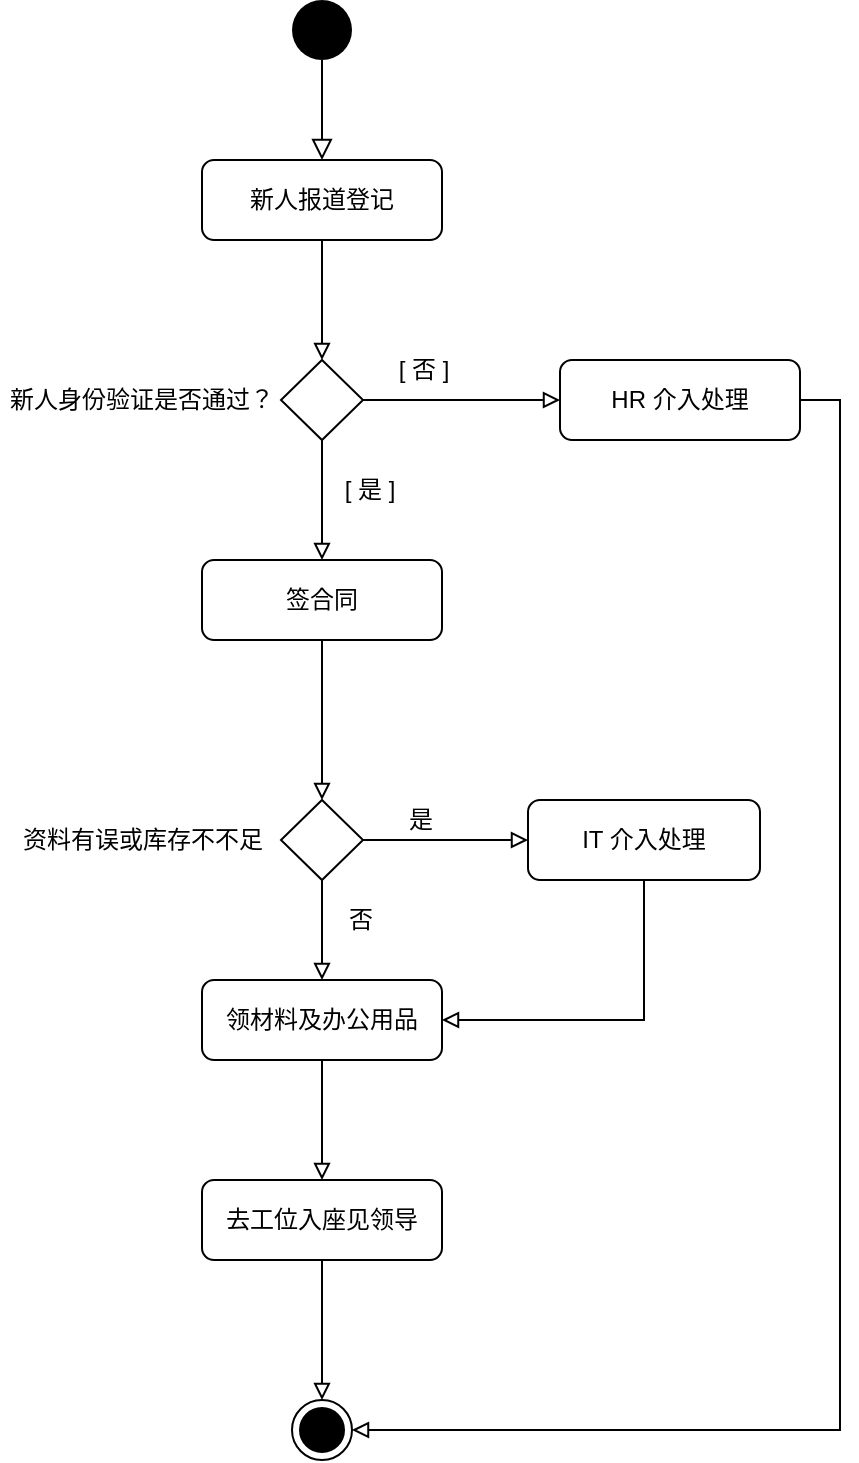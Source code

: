 <mxfile version="15.5.8" type="github">
  <diagram id="C5RBs43oDa-KdzZeNtuy" name="Page-1">
    <mxGraphModel dx="1164" dy="1851" grid="1" gridSize="10" guides="1" tooltips="1" connect="1" arrows="1" fold="1" page="1" pageScale="1" pageWidth="827" pageHeight="1169" math="0" shadow="0">
      <root>
        <mxCell id="WIyWlLk6GJQsqaUBKTNV-0" />
        <mxCell id="WIyWlLk6GJQsqaUBKTNV-1" parent="WIyWlLk6GJQsqaUBKTNV-0" />
        <mxCell id="FtbU7RMwqLc9TJ6ZdzSu-39" style="edgeStyle=orthogonalEdgeStyle;rounded=0;orthogonalLoop=1;jettySize=auto;html=1;exitX=0.5;exitY=1;exitDx=0;exitDy=0;entryX=0.5;entryY=0;entryDx=0;entryDy=0;endArrow=block;endFill=0;" edge="1" parent="WIyWlLk6GJQsqaUBKTNV-1" source="FtbU7RMwqLc9TJ6ZdzSu-6" target="FtbU7RMwqLc9TJ6ZdzSu-38">
          <mxGeometry relative="1" as="geometry" />
        </mxCell>
        <mxCell id="FtbU7RMwqLc9TJ6ZdzSu-6" value="新人报道登记" style="rounded=1;whiteSpace=wrap;html=1;fontSize=12;glass=0;strokeWidth=1;shadow=0;" vertex="1" parent="WIyWlLk6GJQsqaUBKTNV-1">
          <mxGeometry x="251" y="-130" width="120" height="40" as="geometry" />
        </mxCell>
        <mxCell id="FtbU7RMwqLc9TJ6ZdzSu-8" value="" style="ellipse;fillColor=#000000;strokeColor=none;" vertex="1" parent="WIyWlLk6GJQsqaUBKTNV-1">
          <mxGeometry x="296" y="-210" width="30" height="30" as="geometry" />
        </mxCell>
        <mxCell id="FtbU7RMwqLc9TJ6ZdzSu-9" value="" style="rounded=0;html=1;jettySize=auto;orthogonalLoop=1;fontSize=11;endArrow=block;endFill=0;endSize=8;strokeWidth=1;shadow=0;labelBackgroundColor=none;edgeStyle=orthogonalEdgeStyle;exitX=0.5;exitY=1;exitDx=0;exitDy=0;entryX=0.5;entryY=0;entryDx=0;entryDy=0;" edge="1" parent="WIyWlLk6GJQsqaUBKTNV-1" source="FtbU7RMwqLc9TJ6ZdzSu-8" target="FtbU7RMwqLc9TJ6ZdzSu-6">
          <mxGeometry x="90" y="-250" as="geometry">
            <mxPoint x="321" y="-120" as="sourcePoint" />
            <mxPoint x="501" y="-150" as="targetPoint" />
          </mxGeometry>
        </mxCell>
        <mxCell id="FtbU7RMwqLc9TJ6ZdzSu-10" value="签合同" style="rounded=1;whiteSpace=wrap;html=1;fontSize=12;glass=0;strokeWidth=1;shadow=0;" vertex="1" parent="WIyWlLk6GJQsqaUBKTNV-1">
          <mxGeometry x="251" y="70" width="120" height="40" as="geometry" />
        </mxCell>
        <mxCell id="FtbU7RMwqLc9TJ6ZdzSu-13" style="edgeStyle=orthogonalEdgeStyle;rounded=0;orthogonalLoop=1;jettySize=auto;html=1;entryX=0.5;entryY=0;entryDx=0;entryDy=0;endArrow=block;endFill=0;strokeWidth=1;" edge="1" parent="WIyWlLk6GJQsqaUBKTNV-1" source="FtbU7RMwqLc9TJ6ZdzSu-10" target="FtbU7RMwqLc9TJ6ZdzSu-51">
          <mxGeometry x="90" y="-250" as="geometry">
            <mxPoint x="311" y="170" as="targetPoint" />
          </mxGeometry>
        </mxCell>
        <mxCell id="FtbU7RMwqLc9TJ6ZdzSu-63" style="edgeStyle=orthogonalEdgeStyle;rounded=0;orthogonalLoop=1;jettySize=auto;html=1;entryX=0.5;entryY=0;entryDx=0;entryDy=0;endArrow=block;endFill=0;" edge="1" parent="WIyWlLk6GJQsqaUBKTNV-1" source="FtbU7RMwqLc9TJ6ZdzSu-21" target="FtbU7RMwqLc9TJ6ZdzSu-32">
          <mxGeometry relative="1" as="geometry">
            <mxPoint x="311" y="380" as="targetPoint" />
          </mxGeometry>
        </mxCell>
        <mxCell id="FtbU7RMwqLc9TJ6ZdzSu-21" value="领材料及办公用品" style="rounded=1;whiteSpace=wrap;html=1;fontSize=12;glass=0;strokeWidth=1;shadow=0;" vertex="1" parent="WIyWlLk6GJQsqaUBKTNV-1">
          <mxGeometry x="251" y="280" width="120" height="40" as="geometry" />
        </mxCell>
        <mxCell id="FtbU7RMwqLc9TJ6ZdzSu-32" value="去工位入座见领导" style="rounded=1;whiteSpace=wrap;html=1;fontSize=12;glass=0;strokeWidth=1;shadow=0;" vertex="1" parent="WIyWlLk6GJQsqaUBKTNV-1">
          <mxGeometry x="251" y="380" width="120" height="40" as="geometry" />
        </mxCell>
        <mxCell id="FtbU7RMwqLc9TJ6ZdzSu-33" style="edgeStyle=elbowEdgeStyle;rounded=0;orthogonalLoop=1;jettySize=auto;html=1;endArrow=block;endFill=0;strokeWidth=1;exitX=1;exitY=0.5;exitDx=0;exitDy=0;entryX=0;entryY=0.5;entryDx=0;entryDy=0;" edge="1" parent="WIyWlLk6GJQsqaUBKTNV-1" source="FtbU7RMwqLc9TJ6ZdzSu-38" target="FtbU7RMwqLc9TJ6ZdzSu-46">
          <mxGeometry x="90" y="-250" as="geometry">
            <Array as="points" />
            <mxPoint x="520" y="340" as="sourcePoint" />
            <mxPoint x="440" y="-10" as="targetPoint" />
          </mxGeometry>
        </mxCell>
        <mxCell id="FtbU7RMwqLc9TJ6ZdzSu-34" value="" style="ellipse;html=1;shape=endState;fillColor=#000000;strokeColor=#000000;" vertex="1" parent="WIyWlLk6GJQsqaUBKTNV-1">
          <mxGeometry x="296" y="490" width="30" height="30" as="geometry" />
        </mxCell>
        <mxCell id="FtbU7RMwqLc9TJ6ZdzSu-35" style="edgeStyle=elbowEdgeStyle;rounded=0;orthogonalLoop=1;jettySize=auto;elbow=vertical;html=1;exitX=0.5;exitY=1;exitDx=0;exitDy=0;endArrow=block;endFill=0;strokeWidth=1;" edge="1" parent="WIyWlLk6GJQsqaUBKTNV-1" source="FtbU7RMwqLc9TJ6ZdzSu-32" target="FtbU7RMwqLc9TJ6ZdzSu-34">
          <mxGeometry x="90" y="-350" as="geometry" />
        </mxCell>
        <mxCell id="FtbU7RMwqLc9TJ6ZdzSu-40" style="edgeStyle=orthogonalEdgeStyle;rounded=0;orthogonalLoop=1;jettySize=auto;html=1;exitX=0.5;exitY=1;exitDx=0;exitDy=0;endArrow=block;endFill=0;" edge="1" parent="WIyWlLk6GJQsqaUBKTNV-1" source="FtbU7RMwqLc9TJ6ZdzSu-38" target="FtbU7RMwqLc9TJ6ZdzSu-10">
          <mxGeometry relative="1" as="geometry" />
        </mxCell>
        <mxCell id="FtbU7RMwqLc9TJ6ZdzSu-38" value="" style="rhombus;whiteSpace=wrap;html=1;" vertex="1" parent="WIyWlLk6GJQsqaUBKTNV-1">
          <mxGeometry x="290.5" y="-30" width="41" height="40" as="geometry" />
        </mxCell>
        <mxCell id="FtbU7RMwqLc9TJ6ZdzSu-41" value="新人身份验证是否通过？" style="text;html=1;strokeColor=none;fillColor=none;align=center;verticalAlign=middle;whiteSpace=wrap;rounded=0;" vertex="1" parent="WIyWlLk6GJQsqaUBKTNV-1">
          <mxGeometry x="150.5" y="-22.5" width="140" height="25" as="geometry" />
        </mxCell>
        <mxCell id="FtbU7RMwqLc9TJ6ZdzSu-44" value="[ 否 ]" style="text;html=1;strokeColor=none;fillColor=none;align=center;verticalAlign=middle;whiteSpace=wrap;rounded=0;" vertex="1" parent="WIyWlLk6GJQsqaUBKTNV-1">
          <mxGeometry x="331.5" y="-40" width="60" height="30" as="geometry" />
        </mxCell>
        <mxCell id="FtbU7RMwqLc9TJ6ZdzSu-45" value="[ 是 ]" style="text;html=1;strokeColor=none;fillColor=none;align=center;verticalAlign=middle;whiteSpace=wrap;rounded=0;" vertex="1" parent="WIyWlLk6GJQsqaUBKTNV-1">
          <mxGeometry x="305" y="20" width="60" height="30" as="geometry" />
        </mxCell>
        <mxCell id="FtbU7RMwqLc9TJ6ZdzSu-48" style="edgeStyle=orthogonalEdgeStyle;rounded=0;orthogonalLoop=1;jettySize=auto;html=1;exitX=1;exitY=0.5;exitDx=0;exitDy=0;endArrow=block;endFill=0;entryX=1;entryY=0.5;entryDx=0;entryDy=0;" edge="1" parent="WIyWlLk6GJQsqaUBKTNV-1" source="FtbU7RMwqLc9TJ6ZdzSu-46" target="FtbU7RMwqLc9TJ6ZdzSu-34">
          <mxGeometry relative="1" as="geometry">
            <mxPoint x="620" y="530" as="targetPoint" />
          </mxGeometry>
        </mxCell>
        <mxCell id="FtbU7RMwqLc9TJ6ZdzSu-46" value="HR 介入处理" style="rounded=1;whiteSpace=wrap;html=1;fontSize=12;glass=0;strokeWidth=1;shadow=0;" vertex="1" parent="WIyWlLk6GJQsqaUBKTNV-1">
          <mxGeometry x="430" y="-30" width="120" height="40" as="geometry" />
        </mxCell>
        <mxCell id="FtbU7RMwqLc9TJ6ZdzSu-53" style="edgeStyle=orthogonalEdgeStyle;rounded=0;orthogonalLoop=1;jettySize=auto;html=1;entryX=0.5;entryY=0;entryDx=0;entryDy=0;endArrow=block;endFill=0;" edge="1" parent="WIyWlLk6GJQsqaUBKTNV-1" source="FtbU7RMwqLc9TJ6ZdzSu-51" target="FtbU7RMwqLc9TJ6ZdzSu-21">
          <mxGeometry relative="1" as="geometry" />
        </mxCell>
        <mxCell id="FtbU7RMwqLc9TJ6ZdzSu-57" style="edgeStyle=orthogonalEdgeStyle;rounded=0;orthogonalLoop=1;jettySize=auto;html=1;exitX=1;exitY=0.5;exitDx=0;exitDy=0;entryX=0;entryY=0.5;entryDx=0;entryDy=0;endArrow=block;endFill=0;" edge="1" parent="WIyWlLk6GJQsqaUBKTNV-1" source="FtbU7RMwqLc9TJ6ZdzSu-51" target="FtbU7RMwqLc9TJ6ZdzSu-56">
          <mxGeometry relative="1" as="geometry" />
        </mxCell>
        <mxCell id="FtbU7RMwqLc9TJ6ZdzSu-51" value="" style="rhombus;whiteSpace=wrap;html=1;" vertex="1" parent="WIyWlLk6GJQsqaUBKTNV-1">
          <mxGeometry x="290.5" y="190" width="41" height="40" as="geometry" />
        </mxCell>
        <mxCell id="FtbU7RMwqLc9TJ6ZdzSu-54" value="资料有误或库存不不足" style="text;html=1;align=center;verticalAlign=middle;resizable=0;points=[];autosize=1;strokeColor=none;fillColor=none;" vertex="1" parent="WIyWlLk6GJQsqaUBKTNV-1">
          <mxGeometry x="150.5" y="200" width="140" height="20" as="geometry" />
        </mxCell>
        <mxCell id="FtbU7RMwqLc9TJ6ZdzSu-55" value="否" style="text;html=1;align=center;verticalAlign=middle;resizable=0;points=[];autosize=1;strokeColor=none;fillColor=none;" vertex="1" parent="WIyWlLk6GJQsqaUBKTNV-1">
          <mxGeometry x="315" y="240" width="30" height="20" as="geometry" />
        </mxCell>
        <mxCell id="FtbU7RMwqLc9TJ6ZdzSu-71" style="edgeStyle=orthogonalEdgeStyle;rounded=0;orthogonalLoop=1;jettySize=auto;html=1;entryX=1;entryY=0.5;entryDx=0;entryDy=0;endArrow=block;endFill=0;" edge="1" parent="WIyWlLk6GJQsqaUBKTNV-1" source="FtbU7RMwqLc9TJ6ZdzSu-56" target="FtbU7RMwqLc9TJ6ZdzSu-21">
          <mxGeometry relative="1" as="geometry">
            <Array as="points">
              <mxPoint x="472" y="300" />
            </Array>
          </mxGeometry>
        </mxCell>
        <mxCell id="FtbU7RMwqLc9TJ6ZdzSu-56" value="IT 介入处理" style="rounded=1;whiteSpace=wrap;html=1;fontSize=12;glass=0;strokeWidth=1;shadow=0;" vertex="1" parent="WIyWlLk6GJQsqaUBKTNV-1">
          <mxGeometry x="414" y="190" width="116" height="40" as="geometry" />
        </mxCell>
        <mxCell id="FtbU7RMwqLc9TJ6ZdzSu-58" value="是" style="text;html=1;align=center;verticalAlign=middle;resizable=0;points=[];autosize=1;strokeColor=none;fillColor=none;" vertex="1" parent="WIyWlLk6GJQsqaUBKTNV-1">
          <mxGeometry x="345" y="190" width="30" height="20" as="geometry" />
        </mxCell>
      </root>
    </mxGraphModel>
  </diagram>
</mxfile>
